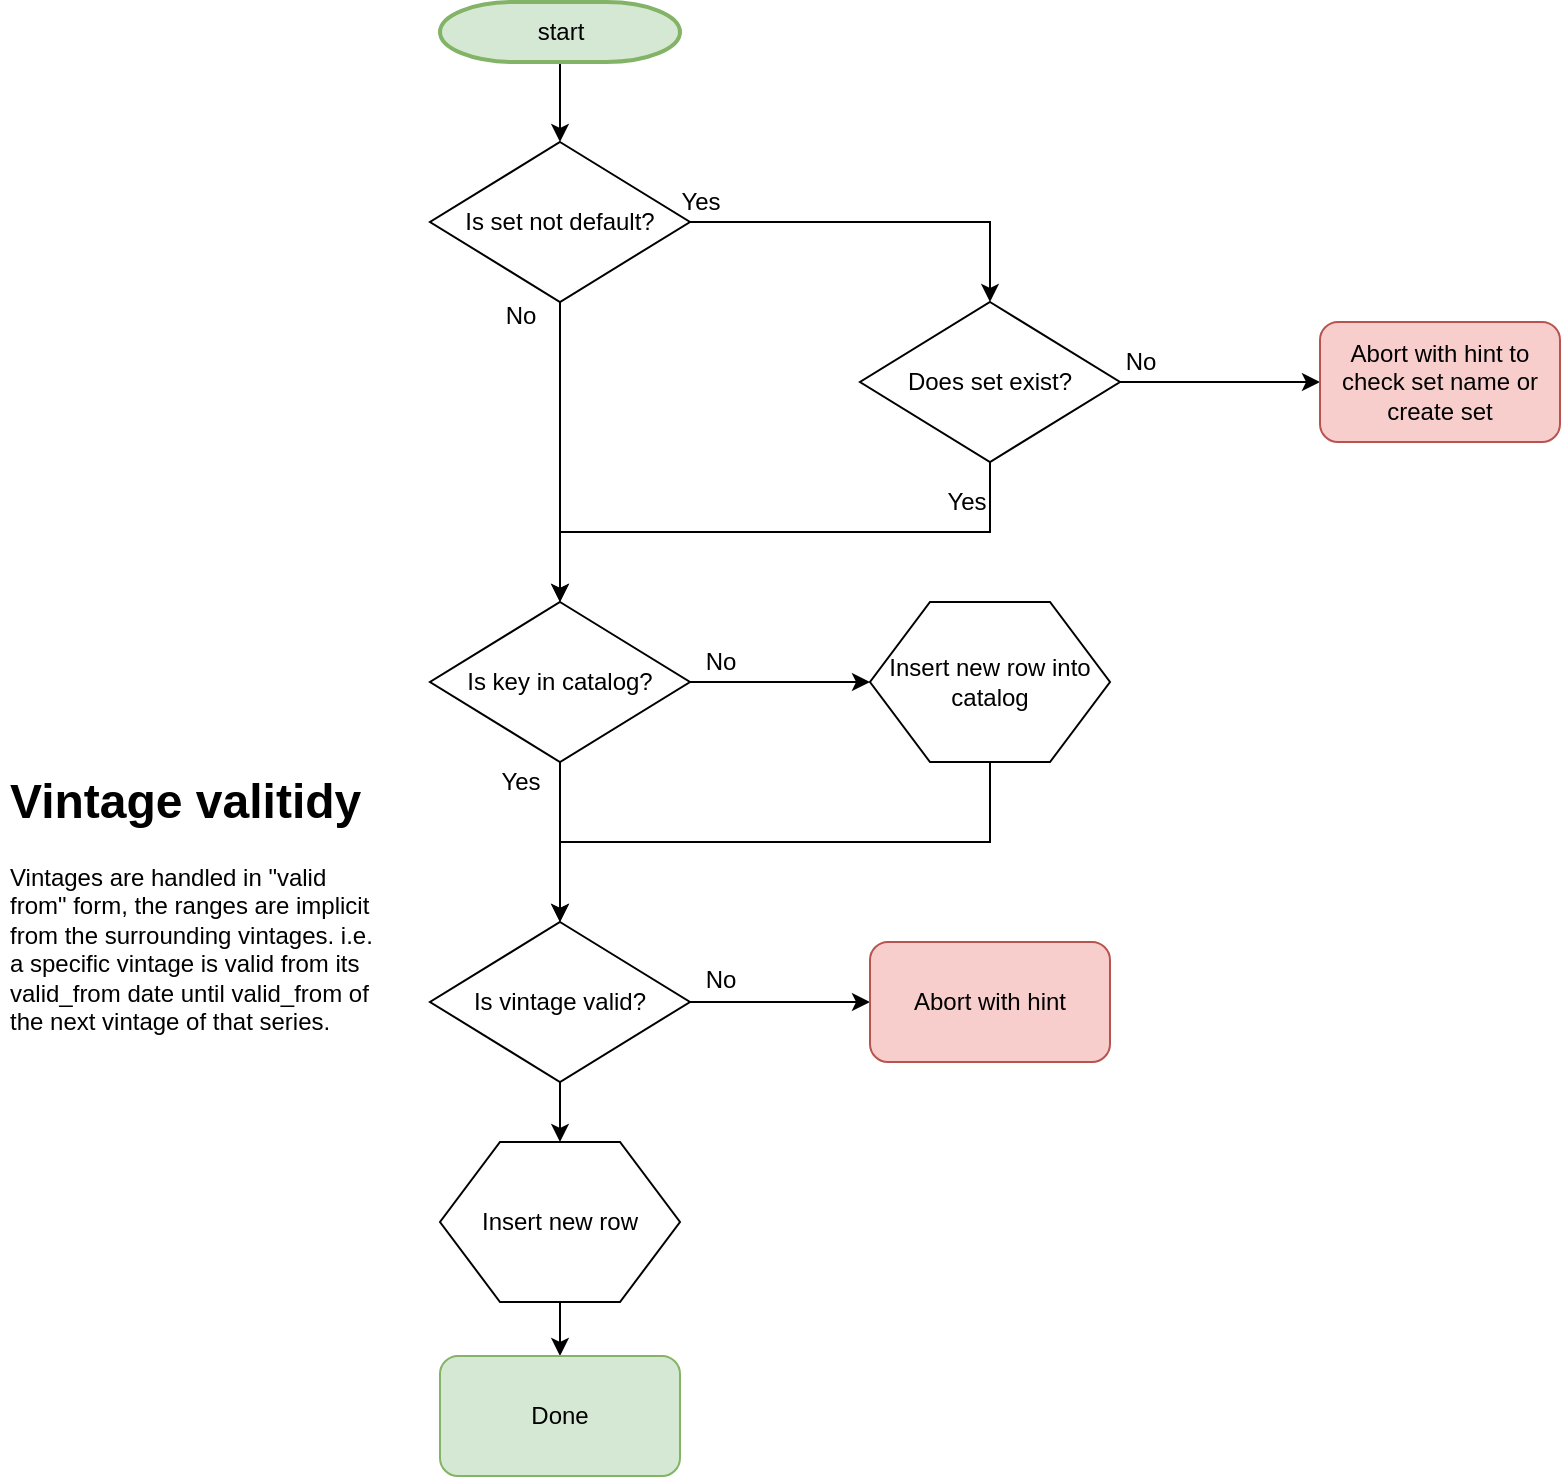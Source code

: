 <mxfile version="12.4.2" type="device" pages="2"><diagram id="6a731a19-8d31-9384-78a2-239565b7b9f0" name="Page-1"><mxGraphModel dx="1088" dy="688" grid="1" gridSize="10" guides="1" tooltips="1" connect="1" arrows="1" fold="1" page="1" pageScale="1" pageWidth="1169" pageHeight="827" background="#ffffff" math="0" shadow="0"><root><mxCell id="0"/><mxCell id="1" parent="0"/><mxCell id="lSBW19AUrRxaDcxiZ34H-77" style="edgeStyle=orthogonalEdgeStyle;rounded=0;orthogonalLoop=1;jettySize=auto;html=1;exitX=0.5;exitY=1;exitDx=0;exitDy=0;exitPerimeter=0;entryX=0.5;entryY=0;entryDx=0;entryDy=0;" parent="1" source="2" target="lSBW19AUrRxaDcxiZ34H-66" edge="1"><mxGeometry relative="1" as="geometry"/></mxCell><mxCell id="2" value="start" style="shape=mxgraph.flowchart.terminator;strokeWidth=2;gradientDirection=north;fontStyle=0;html=1;fillColor=#d5e8d4;strokeColor=#82b366;" parent="1" vertex="1"><mxGeometry x="251" y="29" width="120" height="30" as="geometry"/></mxCell><mxCell id="lSBW19AUrRxaDcxiZ34H-75" style="edgeStyle=orthogonalEdgeStyle;rounded=0;orthogonalLoop=1;jettySize=auto;html=1;exitX=1;exitY=0.5;exitDx=0;exitDy=0;" parent="1" source="lSBW19AUrRxaDcxiZ34H-62" target="lSBW19AUrRxaDcxiZ34H-74" edge="1"><mxGeometry relative="1" as="geometry"/></mxCell><mxCell id="lSBW19AUrRxaDcxiZ34H-76" value="No" style="text;html=1;align=center;verticalAlign=middle;resizable=0;points=[];;labelBackgroundColor=#ffffff;" parent="lSBW19AUrRxaDcxiZ34H-75" vertex="1" connectable="0"><mxGeometry x="-0.3" y="-3" relative="1" as="geometry"><mxPoint x="-25" y="-13" as="offset"/></mxGeometry></mxCell><mxCell id="lSBW19AUrRxaDcxiZ34H-78" style="edgeStyle=orthogonalEdgeStyle;rounded=0;orthogonalLoop=1;jettySize=auto;html=1;exitX=0.5;exitY=1;exitDx=0;exitDy=0;entryX=0.5;entryY=0;entryDx=0;entryDy=0;" parent="1" source="lSBW19AUrRxaDcxiZ34H-62" target="lSBW19AUrRxaDcxiZ34H-80" edge="1"><mxGeometry relative="1" as="geometry"><mxPoint x="311" y="309" as="targetPoint"/></mxGeometry></mxCell><mxCell id="lSBW19AUrRxaDcxiZ34H-79" value="Yes" style="text;html=1;align=center;verticalAlign=middle;resizable=0;points=[];;labelBackgroundColor=#ffffff;" parent="lSBW19AUrRxaDcxiZ34H-78" vertex="1" connectable="0"><mxGeometry x="-0.23" y="-2" relative="1" as="geometry"><mxPoint x="62" y="-13" as="offset"/></mxGeometry></mxCell><mxCell id="lSBW19AUrRxaDcxiZ34H-62" value="Does set exist?" style="rhombus;whiteSpace=wrap;html=1;" parent="1" vertex="1"><mxGeometry x="461" y="179" width="130" height="80" as="geometry"/></mxCell><mxCell id="lSBW19AUrRxaDcxiZ34H-70" style="edgeStyle=orthogonalEdgeStyle;rounded=0;orthogonalLoop=1;jettySize=auto;html=1;exitX=0.5;exitY=1;exitDx=0;exitDy=0;entryX=0.5;entryY=0;entryDx=0;entryDy=0;" parent="1" source="lSBW19AUrRxaDcxiZ34H-66" target="lSBW19AUrRxaDcxiZ34H-80" edge="1"><mxGeometry relative="1" as="geometry"><mxPoint x="311" y="309" as="targetPoint"/></mxGeometry></mxCell><mxCell id="lSBW19AUrRxaDcxiZ34H-71" value="No&lt;br&gt;" style="text;html=1;align=center;verticalAlign=middle;resizable=0;points=[];;labelBackgroundColor=#ffffff;" parent="lSBW19AUrRxaDcxiZ34H-70" vertex="1" connectable="0"><mxGeometry x="-0.339" y="2" relative="1" as="geometry"><mxPoint x="-22" y="-43" as="offset"/></mxGeometry></mxCell><mxCell id="lSBW19AUrRxaDcxiZ34H-72" style="edgeStyle=orthogonalEdgeStyle;rounded=0;orthogonalLoop=1;jettySize=auto;html=1;exitX=1;exitY=0.5;exitDx=0;exitDy=0;entryX=0.5;entryY=0;entryDx=0;entryDy=0;" parent="1" source="lSBW19AUrRxaDcxiZ34H-66" target="lSBW19AUrRxaDcxiZ34H-62" edge="1"><mxGeometry relative="1" as="geometry"/></mxCell><mxCell id="lSBW19AUrRxaDcxiZ34H-73" value="Yes" style="text;html=1;align=center;verticalAlign=middle;resizable=0;points=[];;labelBackgroundColor=#ffffff;" parent="lSBW19AUrRxaDcxiZ34H-72" vertex="1" connectable="0"><mxGeometry x="0.137" y="-1" relative="1" as="geometry"><mxPoint x="-103" y="-11" as="offset"/></mxGeometry></mxCell><mxCell id="lSBW19AUrRxaDcxiZ34H-66" value="Is set not default?" style="rhombus;whiteSpace=wrap;html=1;" parent="1" vertex="1"><mxGeometry x="246" y="99" width="130" height="80" as="geometry"/></mxCell><mxCell id="lSBW19AUrRxaDcxiZ34H-74" value="Abort with hint to check set name or create set" style="rounded=1;whiteSpace=wrap;html=1;fillColor=#f8cecc;strokeColor=#b85450;" parent="1" vertex="1"><mxGeometry x="691" y="189" width="120" height="60" as="geometry"/></mxCell><mxCell id="lSBW19AUrRxaDcxiZ34H-82" style="edgeStyle=orthogonalEdgeStyle;rounded=0;orthogonalLoop=1;jettySize=auto;html=1;exitX=1;exitY=0.5;exitDx=0;exitDy=0;entryX=0;entryY=0.5;entryDx=0;entryDy=0;" parent="1" source="lSBW19AUrRxaDcxiZ34H-80" target="lSBW19AUrRxaDcxiZ34H-81" edge="1"><mxGeometry relative="1" as="geometry"/></mxCell><mxCell id="lSBW19AUrRxaDcxiZ34H-87" style="edgeStyle=orthogonalEdgeStyle;rounded=0;orthogonalLoop=1;jettySize=auto;html=1;exitX=0.5;exitY=1;exitDx=0;exitDy=0;" parent="1" source="lSBW19AUrRxaDcxiZ34H-80" target="lSBW19AUrRxaDcxiZ34H-85" edge="1"><mxGeometry relative="1" as="geometry"><mxPoint x="311" y="449" as="targetPoint"/></mxGeometry></mxCell><mxCell id="lSBW19AUrRxaDcxiZ34H-80" value="Is key in catalog?" style="rhombus;whiteSpace=wrap;html=1;" parent="1" vertex="1"><mxGeometry x="246" y="329" width="130" height="80" as="geometry"/></mxCell><mxCell id="lSBW19AUrRxaDcxiZ34H-86" style="edgeStyle=orthogonalEdgeStyle;rounded=0;orthogonalLoop=1;jettySize=auto;html=1;exitX=0.5;exitY=1;exitDx=0;exitDy=0;entryX=0.5;entryY=0;entryDx=0;entryDy=0;" parent="1" source="lSBW19AUrRxaDcxiZ34H-81" target="lSBW19AUrRxaDcxiZ34H-85" edge="1"><mxGeometry relative="1" as="geometry"/></mxCell><mxCell id="lSBW19AUrRxaDcxiZ34H-81" value="Insert new row into catalog" style="shape=hexagon;perimeter=hexagonPerimeter2;whiteSpace=wrap;html=1;" parent="1" vertex="1"><mxGeometry x="466" y="329" width="120" height="80" as="geometry"/></mxCell><mxCell id="lSBW19AUrRxaDcxiZ34H-83" value="No" style="text;html=1;align=center;verticalAlign=middle;resizable=0;points=[];;autosize=1;" parent="1" vertex="1"><mxGeometry x="376" y="349" width="30" height="20" as="geometry"/></mxCell><mxCell id="lSBW19AUrRxaDcxiZ34H-90" style="edgeStyle=orthogonalEdgeStyle;rounded=0;orthogonalLoop=1;jettySize=auto;html=1;exitX=1;exitY=0.5;exitDx=0;exitDy=0;entryX=0;entryY=0.5;entryDx=0;entryDy=0;" parent="1" source="lSBW19AUrRxaDcxiZ34H-85" target="lSBW19AUrRxaDcxiZ34H-93" edge="1"><mxGeometry relative="1" as="geometry"><mxPoint x="461" y="529" as="targetPoint"/></mxGeometry></mxCell><mxCell id="lSBW19AUrRxaDcxiZ34H-98" style="edgeStyle=orthogonalEdgeStyle;rounded=0;orthogonalLoop=1;jettySize=auto;html=1;exitX=0.5;exitY=1;exitDx=0;exitDy=0;entryX=0.5;entryY=0;entryDx=0;entryDy=0;" parent="1" source="lSBW19AUrRxaDcxiZ34H-85" target="lSBW19AUrRxaDcxiZ34H-97" edge="1"><mxGeometry relative="1" as="geometry"><mxPoint x="311" y="589" as="targetPoint"/></mxGeometry></mxCell><mxCell id="lSBW19AUrRxaDcxiZ34H-85" value="Is vintage valid?" style="rhombus;whiteSpace=wrap;html=1;" parent="1" vertex="1"><mxGeometry x="246" y="489" width="130" height="80" as="geometry"/></mxCell><mxCell id="lSBW19AUrRxaDcxiZ34H-88" value="Yes" style="text;html=1;align=center;verticalAlign=middle;resizable=0;points=[];;autosize=1;" parent="1" vertex="1"><mxGeometry x="271" y="409" width="40" height="20" as="geometry"/></mxCell><mxCell id="lSBW19AUrRxaDcxiZ34H-89" value="&lt;h1&gt;Vintage valitidy&lt;/h1&gt;&lt;p&gt;Vintages are handled in &quot;valid from&quot; form, the ranges are implicit from the surrounding vintages. i.e. a specific vintage is valid from its valid_from date until valid_from of the next vintage of that series.&lt;/p&gt;" style="text;html=1;strokeColor=none;fillColor=none;spacing=5;spacingTop=-20;whiteSpace=wrap;overflow=hidden;rounded=0;" parent="1" vertex="1"><mxGeometry x="31" y="409" width="190" height="160" as="geometry"/></mxCell><mxCell id="lSBW19AUrRxaDcxiZ34H-91" value="No" style="text;html=1;align=center;verticalAlign=middle;resizable=0;points=[];;autosize=1;" parent="1" vertex="1"><mxGeometry x="376" y="508" width="30" height="20" as="geometry"/></mxCell><mxCell id="lSBW19AUrRxaDcxiZ34H-93" value="Abort with hint" style="rounded=1;whiteSpace=wrap;html=1;fillColor=#f8cecc;strokeColor=#b85450;" parent="1" vertex="1"><mxGeometry x="466" y="499" width="120" height="60" as="geometry"/></mxCell><mxCell id="lSBW19AUrRxaDcxiZ34H-101" style="edgeStyle=orthogonalEdgeStyle;rounded=0;orthogonalLoop=1;jettySize=auto;html=1;exitX=0.5;exitY=1;exitDx=0;exitDy=0;entryX=0.5;entryY=0;entryDx=0;entryDy=0;" parent="1" source="lSBW19AUrRxaDcxiZ34H-97" target="lSBW19AUrRxaDcxiZ34H-100" edge="1"><mxGeometry relative="1" as="geometry"/></mxCell><mxCell id="lSBW19AUrRxaDcxiZ34H-97" value="Insert new row" style="shape=hexagon;perimeter=hexagonPerimeter2;whiteSpace=wrap;html=1;" parent="1" vertex="1"><mxGeometry x="251" y="599" width="120" height="80" as="geometry"/></mxCell><mxCell id="lSBW19AUrRxaDcxiZ34H-100" value="Done" style="rounded=1;whiteSpace=wrap;html=1;fillColor=#d5e8d4;strokeColor=#82b366;" parent="1" vertex="1"><mxGeometry x="251" y="706" width="120" height="60" as="geometry"/></mxCell></root></mxGraphModel></diagram><diagram id="KQK1VXYU8T_XsNsp5iZ6" name="Page-2"><mxGraphModel dx="359" dy="703" grid="1" gridSize="10" guides="1" tooltips="1" connect="1" arrows="1" fold="1" page="1" pageScale="1" pageWidth="850" pageHeight="1100" math="0" shadow="0"><root><mxCell id="2oXPkLfolXf-HEi_U9Iz-0"/><mxCell id="2oXPkLfolXf-HEi_U9Iz-1" parent="2oXPkLfolXf-HEi_U9Iz-0"/><mxCell id="NvsLLzUTT0x4-sj14XE8-11" style="edgeStyle=orthogonalEdgeStyle;rounded=0;orthogonalLoop=1;jettySize=auto;html=1;exitX=0.5;exitY=1;exitDx=0;exitDy=0;entryX=0.5;entryY=0;entryDx=0;entryDy=0;" edge="1" parent="2oXPkLfolXf-HEi_U9Iz-1" source="NOmwKtIIMktDMVvt-Bkb-0" target="NvsLLzUTT0x4-sj14XE8-2"><mxGeometry relative="1" as="geometry"/></mxCell><mxCell id="NOmwKtIIMktDMVvt-Bkb-0" value="dataset_exists" style="shape=process;whiteSpace=wrap;html=1;backgroundOutline=1;" vertex="1" parent="2oXPkLfolXf-HEi_U9Iz-1"><mxGeometry x="1215" y="110" width="120" height="60" as="geometry"/></mxCell><mxCell id="NvsLLzUTT0x4-sj14XE8-10" style="edgeStyle=orthogonalEdgeStyle;rounded=0;orthogonalLoop=1;jettySize=auto;html=1;exitX=0.5;exitY=1;exitDx=0;exitDy=0;exitPerimeter=0;" edge="1" parent="2oXPkLfolXf-HEi_U9Iz-1" source="NOmwKtIIMktDMVvt-Bkb-1" target="NOmwKtIIMktDMVvt-Bkb-0"><mxGeometry relative="1" as="geometry"/></mxCell><mxCell id="NOmwKtIIMktDMVvt-Bkb-1" value="start" style="shape=mxgraph.flowchart.terminator;strokeWidth=2;gradientDirection=north;fontStyle=0;html=1;fillColor=#d5e8d4;strokeColor=#82b366;" vertex="1" parent="2oXPkLfolXf-HEi_U9Iz-1"><mxGeometry x="1215" y="50" width="120" height="30" as="geometry"/></mxCell><mxCell id="NvsLLzUTT0x4-sj14XE8-12" style="edgeStyle=orthogonalEdgeStyle;rounded=0;orthogonalLoop=1;jettySize=auto;html=1;exitX=0.5;exitY=1;exitDx=0;exitDy=0;entryX=0.5;entryY=0;entryDx=0;entryDy=0;" edge="1" parent="2oXPkLfolXf-HEi_U9Iz-1" source="NvsLLzUTT0x4-sj14XE8-2" target="NvsLLzUTT0x4-sj14XE8-3"><mxGeometry relative="1" as="geometry"/></mxCell><mxCell id="NvsLLzUTT0x4-sj14XE8-17" style="edgeStyle=orthogonalEdgeStyle;rounded=0;orthogonalLoop=1;jettySize=auto;html=1;exitX=1;exitY=0.5;exitDx=0;exitDy=0;entryX=0;entryY=0.5;entryDx=0;entryDy=0;" edge="1" parent="2oXPkLfolXf-HEi_U9Iz-1" source="NvsLLzUTT0x4-sj14XE8-2" target="NvsLLzUTT0x4-sj14XE8-8"><mxGeometry relative="1" as="geometry"/></mxCell><mxCell id="NvsLLzUTT0x4-sj14XE8-2" value="TRUE?" style="rhombus;whiteSpace=wrap;html=1;" vertex="1" parent="2oXPkLfolXf-HEi_U9Iz-1"><mxGeometry x="1210" y="190" width="130" height="80" as="geometry"/></mxCell><mxCell id="NvsLLzUTT0x4-sj14XE8-13" style="edgeStyle=orthogonalEdgeStyle;rounded=0;orthogonalLoop=1;jettySize=auto;html=1;exitX=0.5;exitY=1;exitDx=0;exitDy=0;entryX=0.5;entryY=0;entryDx=0;entryDy=0;" edge="1" parent="2oXPkLfolXf-HEi_U9Iz-1" source="NvsLLzUTT0x4-sj14XE8-3" target="NvsLLzUTT0x4-sj14XE8-4"><mxGeometry relative="1" as="geometry"/></mxCell><mxCell id="NvsLLzUTT0x4-sj14XE8-3" value="COPY FROM&lt;br&gt;STDIN" style="shape=parallelogram;perimeter=parallelogramPerimeter;whiteSpace=wrap;html=1;" vertex="1" parent="2oXPkLfolXf-HEi_U9Iz-1"><mxGeometry x="1215" y="290" width="120" height="60" as="geometry"/></mxCell><mxCell id="NvsLLzUTT0x4-sj14XE8-14" style="edgeStyle=orthogonalEdgeStyle;rounded=0;orthogonalLoop=1;jettySize=auto;html=1;exitX=0.5;exitY=1;exitDx=0;exitDy=0;entryX=0.5;entryY=0;entryDx=0;entryDy=0;" edge="1" parent="2oXPkLfolXf-HEi_U9Iz-1" source="NvsLLzUTT0x4-sj14XE8-4" target="NvsLLzUTT0x4-sj14XE8-6"><mxGeometry relative="1" as="geometry"/></mxCell><mxCell id="NvsLLzUTT0x4-sj14XE8-4" value="perform_insert" style="shape=process;whiteSpace=wrap;html=1;backgroundOutline=1;" vertex="1" parent="2oXPkLfolXf-HEi_U9Iz-1"><mxGeometry x="1215" y="370" width="120" height="60" as="geometry"/></mxCell><mxCell id="NvsLLzUTT0x4-sj14XE8-15" style="edgeStyle=orthogonalEdgeStyle;rounded=0;orthogonalLoop=1;jettySize=auto;html=1;exitX=0.5;exitY=1;exitDx=0;exitDy=0;entryX=0.5;entryY=0;entryDx=0;entryDy=0;" edge="1" parent="2oXPkLfolXf-HEi_U9Iz-1" source="NvsLLzUTT0x4-sj14XE8-6" target="NvsLLzUTT0x4-sj14XE8-7"><mxGeometry relative="1" as="geometry"/></mxCell><mxCell id="NvsLLzUTT0x4-sj14XE8-16" style="edgeStyle=orthogonalEdgeStyle;rounded=0;orthogonalLoop=1;jettySize=auto;html=1;exitX=1;exitY=0.5;exitDx=0;exitDy=0;entryX=0;entryY=0.5;entryDx=0;entryDy=0;" edge="1" parent="2oXPkLfolXf-HEi_U9Iz-1" source="NvsLLzUTT0x4-sj14XE8-6" target="NvsLLzUTT0x4-sj14XE8-9"><mxGeometry relative="1" as="geometry"/></mxCell><mxCell id="NvsLLzUTT0x4-sj14XE8-6" value="TRUE?" style="rhombus;whiteSpace=wrap;html=1;" vertex="1" parent="2oXPkLfolXf-HEi_U9Iz-1"><mxGeometry x="1215" y="450" width="130" height="80" as="geometry"/></mxCell><mxCell id="NvsLLzUTT0x4-sj14XE8-7" value="Success" style="rounded=1;whiteSpace=wrap;html=1;fillColor=#d5e8d4;strokeColor=#82b366;" vertex="1" parent="2oXPkLfolXf-HEi_U9Iz-1"><mxGeometry x="1220" y="550" width="120" height="60" as="geometry"/></mxCell><mxCell id="NvsLLzUTT0x4-sj14XE8-8" value="Precondition fail" style="rounded=1;whiteSpace=wrap;html=1;fillColor=#f8cecc;strokeColor=#b85450;" vertex="1" parent="2oXPkLfolXf-HEi_U9Iz-1"><mxGeometry x="1380" y="200" width="120" height="60" as="geometry"/></mxCell><mxCell id="NvsLLzUTT0x4-sj14XE8-9" value="Fail" style="rounded=1;whiteSpace=wrap;html=1;fillColor=#f8cecc;strokeColor=#b85450;" vertex="1" parent="2oXPkLfolXf-HEi_U9Iz-1"><mxGeometry x="1380" y="460" width="120" height="60" as="geometry"/></mxCell></root></mxGraphModel></diagram></mxfile>